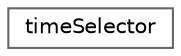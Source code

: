 digraph "Graphical Class Hierarchy"
{
 // LATEX_PDF_SIZE
  bgcolor="transparent";
  edge [fontname=Helvetica,fontsize=10,labelfontname=Helvetica,labelfontsize=10];
  node [fontname=Helvetica,fontsize=10,shape=box,height=0.2,width=0.4];
  rankdir="LR";
  Node0 [id="Node000000",label="timeSelector",height=0.2,width=0.4,color="grey40", fillcolor="white", style="filled",URL="$classFoam_1_1timeSelector.html",tooltip="A List of scalarRange for selecting times."];
}
